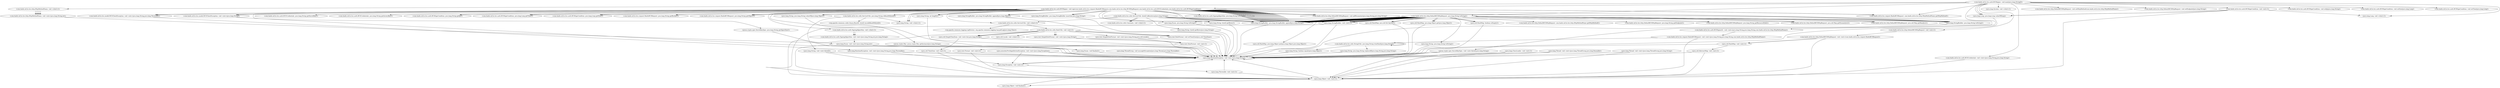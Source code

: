 digraph CallGraph {
"<com.baidu.inf.iis.bcs.auth.BCSSigner: void main(java.lang.String[])>" -> "<com.baidu.inf.iis.bcs.http.HttpMethodName: void <clinit>()>";
"<com.baidu.inf.iis.bcs.auth.BCSSigner: void main(java.lang.String[])>" -> "<com.baidu.inf.iis.bcs.auth.BCSSigner: void sign(com.baidu.inf.iis.bcs.request.BaiduBCSRequest,com.baidu.inf.iis.bcs.http.BCSHttpRequest,com.baidu.inf.iis.bcs.auth.BCSCredentials,com.baidu.inf.iis.bcs.auth.BCSSignCondition)>";
"<com.baidu.inf.iis.bcs.auth.BCSSigner: void main(java.lang.String[])>" -> "<com.baidu.inf.iis.bcs.http.DefaultBCSHttpRequest: void <init>()>";
"<com.baidu.inf.iis.bcs.auth.BCSSigner: void main(java.lang.String[])>" -> "<com.baidu.inf.iis.bcs.auth.BCSCredentials: void <init>(java.lang.String,java.lang.String)>";
"<com.baidu.inf.iis.bcs.auth.BCSSigner: void main(java.lang.String[])>" -> "<java.lang.Long: java.lang.Long valueOf(long)>";
"<com.baidu.inf.iis.bcs.auth.BCSSigner: void main(java.lang.String[])>" -> "<java.lang.Long: java.lang.Long valueOf(long)>";
"<com.baidu.inf.iis.bcs.auth.BCSSigner: void main(java.lang.String[])>" -> "<com.baidu.inf.iis.bcs.auth.BCSSignCondition: void <init>()>";
"<com.baidu.inf.iis.bcs.auth.BCSSigner: void main(java.lang.String[])>" -> "<com.baidu.inf.iis.bcs.auth.BCSSigner$1: void <init>(java.lang.String,java.lang.String,com.baidu.inf.iis.bcs.http.HttpMethodName)>";
"<com.baidu.inf.iis.bcs.auth.BCSSigner: void main(java.lang.String[])>" -> "<java.lang.System: void <clinit>()>";
"<com.baidu.inf.iis.bcs.auth.BCSSigner: void main(java.lang.String[])>" -> "<java.lang.Long: void <clinit>()>";
"<java.lang.ThreadGroup: void uncaughtException(java.lang.Thread,java.lang.Throwable)>" -> "<java.lang.RuntimeException: void <init>(java.lang.String)>";
"<java.lang.ClassLoader: void <init>()>" -> "<java.lang.Object: void <init>()>";
"<java.lang.ClassLoader: void <init>()>" -> "<java.lang.RuntimeException: void <init>(java.lang.String)>";
"<java.security.PrivilegedActionException: void <init>(java.lang.Exception)>" -> "<java.lang.Exception: void <init>()>";
"<java.security.PrivilegedActionException: void <init>(java.lang.Exception)>" -> "<java.lang.RuntimeException: void <init>(java.lang.String)>";
"<java.lang.Thread: void <init>(java.lang.ThreadGroup,java.lang.Runnable)>" -> "<java.lang.Object: void <init>()>";
"<java.lang.Thread: void <init>(java.lang.ThreadGroup,java.lang.Runnable)>" -> "<java.lang.RuntimeException: void <init>(java.lang.String)>";
"<java.lang.Thread: void <init>(java.lang.ThreadGroup,java.lang.String)>" -> "<java.lang.Object: void <init>()>";
"<java.lang.Thread: void <init>(java.lang.ThreadGroup,java.lang.String)>" -> "<java.lang.RuntimeException: void <init>(java.lang.String)>";
"<com.baidu.inf.iis.bcs.http.HttpMethodName: void <clinit>()>" -> "<com.baidu.inf.iis.bcs.http.HttpMethodName: void <init>(java.lang.String,int)>";
"<com.baidu.inf.iis.bcs.http.HttpMethodName: void <clinit>()>" -> "<com.baidu.inf.iis.bcs.http.HttpMethodName: void <init>(java.lang.String,int)>";
"<com.baidu.inf.iis.bcs.http.HttpMethodName: void <clinit>()>" -> "<com.baidu.inf.iis.bcs.http.HttpMethodName: void <init>(java.lang.String,int)>";
"<com.baidu.inf.iis.bcs.http.HttpMethodName: void <clinit>()>" -> "<com.baidu.inf.iis.bcs.http.HttpMethodName: void <init>(java.lang.String,int)>";
"<com.baidu.inf.iis.bcs.http.HttpMethodName: void <clinit>()>" -> "<com.baidu.inf.iis.bcs.http.HttpMethodName: void <init>(java.lang.String,int)>";
"<com.baidu.inf.iis.bcs.auth.BCSSigner: void sign(com.baidu.inf.iis.bcs.request.BaiduBCSRequest,com.baidu.inf.iis.bcs.http.BCSHttpRequest,com.baidu.inf.iis.bcs.auth.BCSCredentials,com.baidu.inf.iis.bcs.auth.BCSSignCondition)>" -> "<java.lang.String: void <clinit>()>";
"<com.baidu.inf.iis.bcs.auth.BCSSigner: void sign(com.baidu.inf.iis.bcs.request.BaiduBCSRequest,com.baidu.inf.iis.bcs.http.BCSHttpRequest,com.baidu.inf.iis.bcs.auth.BCSCredentials,com.baidu.inf.iis.bcs.auth.BCSSignCondition)>" -> "<com.baidu.inf.iis.bcs.model.BCSClientException: void <init>(java.lang.String,java.lang.Throwable)>";
"<com.baidu.inf.iis.bcs.auth.BCSSigner: void sign(com.baidu.inf.iis.bcs.request.BaiduBCSRequest,com.baidu.inf.iis.bcs.http.BCSHttpRequest,com.baidu.inf.iis.bcs.auth.BCSCredentials,com.baidu.inf.iis.bcs.auth.BCSSignCondition)>" -> "<com.baidu.inf.iis.bcs.model.BCSClientException: void <init>(java.lang.String,java.lang.Throwable)>";
"<com.baidu.inf.iis.bcs.auth.BCSSigner: void sign(com.baidu.inf.iis.bcs.request.BaiduBCSRequest,com.baidu.inf.iis.bcs.http.BCSHttpRequest,com.baidu.inf.iis.bcs.auth.BCSCredentials,com.baidu.inf.iis.bcs.auth.BCSSignCondition)>" -> "<com.baidu.inf.iis.bcs.model.BCSClientException: void <init>(java.lang.String,java.lang.Throwable)>";
"<com.baidu.inf.iis.bcs.auth.BCSSigner: void sign(com.baidu.inf.iis.bcs.request.BaiduBCSRequest,com.baidu.inf.iis.bcs.http.BCSHttpRequest,com.baidu.inf.iis.bcs.auth.BCSCredentials,com.baidu.inf.iis.bcs.auth.BCSSignCondition)>" -> "<com.baidu.inf.iis.bcs.utils.ServiceUtils: java.lang.String toBase64(byte[])>";
"<com.baidu.inf.iis.bcs.auth.BCSSigner: void sign(com.baidu.inf.iis.bcs.request.BaiduBCSRequest,com.baidu.inf.iis.bcs.http.BCSHttpRequest,com.baidu.inf.iis.bcs.auth.BCSCredentials,com.baidu.inf.iis.bcs.auth.BCSSignCondition)>" -> "<com.baidu.inf.iis.bcs.utils.ServiceUtils: byte[] toByteArray(java.lang.String)>";
"<com.baidu.inf.iis.bcs.auth.BCSSigner: void sign(com.baidu.inf.iis.bcs.request.BaiduBCSRequest,com.baidu.inf.iis.bcs.http.BCSHttpRequest,com.baidu.inf.iis.bcs.auth.BCSCredentials,com.baidu.inf.iis.bcs.auth.BCSSignCondition)>" -> "<javax.crypto.Mac: javax.crypto.Mac getInstance(java.lang.String)>";
"<com.baidu.inf.iis.bcs.auth.BCSSigner: void sign(com.baidu.inf.iis.bcs.request.BaiduBCSRequest,com.baidu.inf.iis.bcs.http.BCSHttpRequest,com.baidu.inf.iis.bcs.auth.BCSCredentials,com.baidu.inf.iis.bcs.auth.BCSSignCondition)>" -> "<javax.crypto.spec.SecretKeySpec: void <init>(byte[],java.lang.String)>";
"<com.baidu.inf.iis.bcs.auth.BCSSigner: void sign(com.baidu.inf.iis.bcs.request.BaiduBCSRequest,com.baidu.inf.iis.bcs.http.BCSHttpRequest,com.baidu.inf.iis.bcs.auth.BCSCredentials,com.baidu.inf.iis.bcs.auth.BCSSignCondition)>" -> "<java.lang.String: java.lang.String valueOf(java.lang.Object)>";
"<com.baidu.inf.iis.bcs.auth.BCSSigner: void sign(com.baidu.inf.iis.bcs.request.BaiduBCSRequest,com.baidu.inf.iis.bcs.http.BCSHttpRequest,com.baidu.inf.iis.bcs.auth.BCSCredentials,com.baidu.inf.iis.bcs.auth.BCSSignCondition)>" -> "<java.lang.String: java.lang.String valueOf(java.lang.Object)>";
"<com.baidu.inf.iis.bcs.auth.BCSSigner: void sign(com.baidu.inf.iis.bcs.request.BaiduBCSRequest,com.baidu.inf.iis.bcs.http.BCSHttpRequest,com.baidu.inf.iis.bcs.auth.BCSCredentials,com.baidu.inf.iis.bcs.auth.BCSSignCondition)>" -> "<com.baidu.inf.iis.bcs.model.BCSClientException: void <init>(java.lang.String)>";
"<com.baidu.inf.iis.bcs.auth.BCSSigner: void sign(com.baidu.inf.iis.bcs.request.BaiduBCSRequest,com.baidu.inf.iis.bcs.http.BCSHttpRequest,com.baidu.inf.iis.bcs.auth.BCSCredentials,com.baidu.inf.iis.bcs.auth.BCSSignCondition)>" -> "<com.baidu.inf.iis.bcs.model.BCSClientException: void <init>(java.lang.String)>";
"<com.baidu.inf.iis.bcs.auth.BCSSigner: void sign(com.baidu.inf.iis.bcs.request.BaiduBCSRequest,com.baidu.inf.iis.bcs.http.BCSHttpRequest,com.baidu.inf.iis.bcs.auth.BCSCredentials,com.baidu.inf.iis.bcs.auth.BCSSignCondition)>" -> "<com.baidu.inf.iis.bcs.model.BCSClientException: void <init>(java.lang.String)>";
"<com.baidu.inf.iis.bcs.auth.BCSSigner: void sign(com.baidu.inf.iis.bcs.request.BaiduBCSRequest,com.baidu.inf.iis.bcs.http.BCSHttpRequest,com.baidu.inf.iis.bcs.auth.BCSCredentials,com.baidu.inf.iis.bcs.auth.BCSSignCondition)>" -> "<java.lang.StringBuilder: void <init>()>";
"<com.baidu.inf.iis.bcs.auth.BCSSigner: void sign(com.baidu.inf.iis.bcs.request.BaiduBCSRequest,com.baidu.inf.iis.bcs.http.BCSHttpRequest,com.baidu.inf.iis.bcs.auth.BCSCredentials,com.baidu.inf.iis.bcs.auth.BCSSignCondition)>" -> "<java.lang.StringBuilder: void <init>()>";
"<com.baidu.inf.iis.bcs.auth.BCSSigner: void sign(com.baidu.inf.iis.bcs.request.BaiduBCSRequest,com.baidu.inf.iis.bcs.http.BCSHttpRequest,com.baidu.inf.iis.bcs.auth.BCSCredentials,com.baidu.inf.iis.bcs.auth.BCSSignCondition)>" -> "<com.baidu.inf.iis.bcs.utils.ServiceUtils: void <clinit>()>";
"<com.baidu.inf.iis.bcs.auth.BCSSigner: void sign(com.baidu.inf.iis.bcs.request.BaiduBCSRequest,com.baidu.inf.iis.bcs.http.BCSHttpRequest,com.baidu.inf.iis.bcs.auth.BCSCredentials,com.baidu.inf.iis.bcs.auth.BCSSignCondition)>" -> "<com.baidu.inf.iis.bcs.auth.SigningAlgorithm: void <clinit>()>";
"<com.baidu.inf.iis.bcs.auth.BCSSigner: void sign(com.baidu.inf.iis.bcs.request.BaiduBCSRequest,com.baidu.inf.iis.bcs.http.BCSHttpRequest,com.baidu.inf.iis.bcs.auth.BCSCredentials,com.baidu.inf.iis.bcs.auth.BCSSignCondition)>" -> "<java.lang.String: void <clinit>()>";
"<com.baidu.inf.iis.bcs.http.DefaultBCSHttpRequest: void <init>()>" -> "<com.baidu.inf.iis.bcs.http.DefaultBCSHttpRequest: void <init>(com.baidu.inf.iis.bcs.request.BaiduBCSRequest)>";
"<com.baidu.inf.iis.bcs.auth.BCSCredentials: void <init>(java.lang.String,java.lang.String)>" -> "<java.lang.Object: void <init>()>";
"<java.lang.Long: java.lang.Long valueOf(long)>" -> "<java.lang.RuntimeException: void <init>(java.lang.String)>";
"<com.baidu.inf.iis.bcs.auth.BCSSignCondition: void <init>()>" -> "<java.lang.Long: void <clinit>()>";
"<com.baidu.inf.iis.bcs.auth.BCSSignCondition: void <init>()>" -> "<java.lang.Long: java.lang.Long valueOf(long)>";
"<com.baidu.inf.iis.bcs.auth.BCSSignCondition: void <init>()>" -> "<java.lang.Long: java.lang.Long valueOf(long)>";
"<com.baidu.inf.iis.bcs.auth.BCSSignCondition: void <init>()>" -> "<java.lang.Object: void <init>()>";
"<com.baidu.inf.iis.bcs.auth.BCSSigner$1: void <init>(java.lang.String,java.lang.String,com.baidu.inf.iis.bcs.http.HttpMethodName)>" -> "<com.baidu.inf.iis.bcs.request.BaiduBCSRequest: void <init>(java.lang.String,java.lang.String,com.baidu.inf.iis.bcs.http.HttpMethodName)>";
"<java.lang.RuntimeException: void <init>(java.lang.String)>" -> "<java.lang.Exception: void <init>()>";
"<java.lang.RuntimeException: void <init>(java.lang.String)>" -> "<java.lang.RuntimeException: void <init>(java.lang.String)>";
"<java.lang.Object: void <init>()>" -> "<java.lang.Object: void finalize()>";
"<java.lang.Object: void <init>()>" -> "<java.lang.RuntimeException: void <init>(java.lang.String)>";
"<java.lang.Exception: void <init>()>" -> "<java.lang.Throwable: void <init>()>";
"<java.lang.Exception: void <init>()>" -> "<java.lang.RuntimeException: void <init>(java.lang.String)>";
"<com.baidu.inf.iis.bcs.http.HttpMethodName: void <init>(java.lang.String,int)>" -> "<java.lang.Enum: void <init>(java.lang.String,int)>";
"<com.baidu.inf.iis.bcs.model.BCSClientException: void <init>(java.lang.String,java.lang.Throwable)>" -> "<java.lang.RuntimeException: void <init>(java.lang.String,java.lang.Throwable)>";
"<com.baidu.inf.iis.bcs.utils.ServiceUtils: java.lang.String toBase64(byte[])>" -> "<java.lang.String: void <clinit>()>";
"<com.baidu.inf.iis.bcs.utils.ServiceUtils: java.lang.String toBase64(byte[])>" -> "<java.lang.String: void <init>(byte[])>";
"<com.baidu.inf.iis.bcs.utils.ServiceUtils: java.lang.String toBase64(byte[])>" -> "<org.apache.commons.codec.binary.Base64: byte[] encodeBase64(byte[])>";
"<com.baidu.inf.iis.bcs.utils.ServiceUtils: byte[] toByteArray(java.lang.String)>" -> "<com.baidu.inf.iis.bcs.utils.Constants: void <clinit>()>";
"<com.baidu.inf.iis.bcs.utils.ServiceUtils: byte[] toByteArray(java.lang.String)>" -> "<java.lang.StringBuilder: void <init>()>";
"<com.baidu.inf.iis.bcs.utils.ServiceUtils: byte[] toByteArray(java.lang.String)>" -> "<com.baidu.inf.iis.bcs.utils.Constants: void <clinit>()>";
"<com.baidu.inf.iis.bcs.utils.ServiceUtils: byte[] toByteArray(java.lang.String)>" -> "<com.baidu.inf.iis.bcs.utils.ServiceUtils: void <clinit>()>";
"<javax.crypto.Mac: javax.crypto.Mac getInstance(java.lang.String)>" -> "<java.lang.RuntimeException: void <init>(java.lang.String)>";
"<javax.crypto.spec.SecretKeySpec: void <init>(byte[],java.lang.String)>" -> "<java.lang.Object: void <init>()>";
"<javax.crypto.spec.SecretKeySpec: void <init>(byte[],java.lang.String)>" -> "<java.lang.RuntimeException: void <init>(java.lang.String)>";
"<java.lang.String: java.lang.String valueOf(java.lang.Object)>" -> "<java.lang.RuntimeException: void <init>(java.lang.String)>";
"<com.baidu.inf.iis.bcs.model.BCSClientException: void <init>(java.lang.String)>" -> "<java.lang.RuntimeException: void <init>(java.lang.String)>";
"<java.lang.StringBuilder: void <init>()>" -> "<java.lang.Object: void <init>()>";
"<java.lang.StringBuilder: void <init>()>" -> "<java.lang.RuntimeException: void <init>(java.lang.String)>";
"<com.baidu.inf.iis.bcs.utils.ServiceUtils: void <clinit>()>" -> "<org.apache.commons.logging.LogFactory: org.apache.commons.logging.Log getLog(java.lang.Class)>";
"<com.baidu.inf.iis.bcs.utils.ServiceUtils: void <clinit>()>" -> "<com.baidu.inf.iis.bcs.utils.DateUtils: void <init>()>";
"<com.baidu.inf.iis.bcs.auth.SigningAlgorithm: void <clinit>()>" -> "<com.baidu.inf.iis.bcs.auth.SigningAlgorithm: void <init>(java.lang.String,int,java.lang.String)>";
"<com.baidu.inf.iis.bcs.auth.SigningAlgorithm: void <clinit>()>" -> "<com.baidu.inf.iis.bcs.auth.SigningAlgorithm: void <init>(java.lang.String,int,java.lang.String)>";
"<com.baidu.inf.iis.bcs.http.DefaultBCSHttpRequest: void <init>(com.baidu.inf.iis.bcs.request.BaiduBCSRequest)>" -> "<java.lang.Object: void <init>()>";
"<com.baidu.inf.iis.bcs.http.DefaultBCSHttpRequest: void <init>(com.baidu.inf.iis.bcs.request.BaiduBCSRequest)>" -> "<java.util.HashMap: void <init>()>";
"<com.baidu.inf.iis.bcs.http.DefaultBCSHttpRequest: void <init>(com.baidu.inf.iis.bcs.request.BaiduBCSRequest)>" -> "<java.util.HashMap: void <init>()>";
"<com.baidu.inf.iis.bcs.request.BaiduBCSRequest: void <init>(java.lang.String,java.lang.String,com.baidu.inf.iis.bcs.http.HttpMethodName)>" -> "<java.lang.Object: void <init>()>";
"<com.baidu.inf.iis.bcs.request.BaiduBCSRequest: void <init>(java.lang.String,java.lang.String,com.baidu.inf.iis.bcs.http.HttpMethodName)>" -> "<com.baidu.inf.iis.bcs.utils.StringUtils: java.lang.String trimSlash(java.lang.String)>";
"<java.lang.Object: void finalize()>" -> "<java.lang.RuntimeException: void <init>(java.lang.String)>";
"<java.lang.Throwable: void <init>()>" -> "<java.lang.Object: void <init>()>";
"<java.lang.Throwable: void <init>()>" -> "<java.lang.RuntimeException: void <init>(java.lang.String)>";
"<java.lang.Enum: void <init>(java.lang.String,int)>" -> "<java.lang.Enum: void finalize()>";
"<java.lang.Enum: void <init>(java.lang.String,int)>" -> "<java.lang.RuntimeException: void <init>(java.lang.String)>";
"<java.lang.Enum: void <init>(java.lang.String,int)>" -> "<java.lang.Object: void <init>()>";
"<java.lang.RuntimeException: void <init>(java.lang.String,java.lang.Throwable)>" -> "<java.lang.Exception: void <init>()>";
"<java.lang.RuntimeException: void <init>(java.lang.String,java.lang.Throwable)>" -> "<java.lang.RuntimeException: void <init>(java.lang.String)>";
"<java.lang.String: void <init>(byte[])>" -> "<java.lang.Object: void <init>()>";
"<java.lang.String: void <init>(byte[])>" -> "<java.lang.RuntimeException: void <init>(java.lang.String)>";
"<com.baidu.inf.iis.bcs.utils.DateUtils: void <init>()>" -> "<java.util.Locale: void <clinit>()>";
"<com.baidu.inf.iis.bcs.utils.DateUtils: void <init>()>" -> "<java.util.SimpleTimeZone: void <init>(int,java.lang.String)>";
"<com.baidu.inf.iis.bcs.utils.DateUtils: void <init>()>" -> "<java.util.SimpleTimeZone: void <init>(int,java.lang.String)>";
"<com.baidu.inf.iis.bcs.utils.DateUtils: void <init>()>" -> "<java.util.SimpleTimeZone: void <init>(int,java.lang.String)>";
"<com.baidu.inf.iis.bcs.utils.DateUtils: void <init>()>" -> "<java.text.SimpleDateFormat: void <init>(java.lang.String,java.util.Locale)>";
"<com.baidu.inf.iis.bcs.utils.DateUtils: void <init>()>" -> "<java.text.SimpleDateFormat: void <init>(java.lang.String)>";
"<com.baidu.inf.iis.bcs.utils.DateUtils: void <init>()>" -> "<java.text.SimpleDateFormat: void <init>(java.lang.String)>";
"<com.baidu.inf.iis.bcs.utils.DateUtils: void <init>()>" -> "<java.lang.Object: void <init>()>";
"<com.baidu.inf.iis.bcs.auth.SigningAlgorithm: void <init>(java.lang.String,int,java.lang.String)>" -> "<java.lang.Enum: void <init>(java.lang.String,int)>";
"<java.util.HashMap: void <init>()>" -> "<java.util.AbstractMap: void <init>()>";
"<java.util.HashMap: void <init>()>" -> "<java.lang.RuntimeException: void <init>(java.lang.String)>";
"<com.baidu.inf.iis.bcs.utils.StringUtils: java.lang.String trimSlash(java.lang.String)>" -> "<com.baidu.inf.iis.bcs.utils.StringUtils: java.lang.String trimSlash(java.lang.String)>";
"<java.lang.Enum: void finalize()>" -> "<java.lang.RuntimeException: void <init>(java.lang.String)>";
"<java.util.SimpleTimeZone: void <init>(int,java.lang.String)>" -> "<java.util.TimeZone: void <init>()>";
"<java.util.SimpleTimeZone: void <init>(int,java.lang.String)>" -> "<java.lang.RuntimeException: void <init>(java.lang.String)>";
"<java.text.SimpleDateFormat: void <init>(java.lang.String,java.util.Locale)>" -> "<java.text.DateFormat: void <init>()>";
"<java.text.SimpleDateFormat: void <init>(java.lang.String,java.util.Locale)>" -> "<java.lang.RuntimeException: void <init>(java.lang.String)>";
"<java.text.SimpleDateFormat: void <init>(java.lang.String)>" -> "<java.text.DateFormat: void <init>()>";
"<java.text.SimpleDateFormat: void <init>(java.lang.String)>" -> "<java.lang.RuntimeException: void <init>(java.lang.String)>";
"<java.util.AbstractMap: void <init>()>" -> "<java.lang.Object: void <init>()>";
"<java.util.AbstractMap: void <init>()>" -> "<java.lang.RuntimeException: void <init>(java.lang.String)>";
"<java.util.TimeZone: void <init>()>" -> "<java.lang.Object: void <init>()>";
"<java.util.TimeZone: void <init>()>" -> "<java.lang.RuntimeException: void <init>(java.lang.String)>";
"<java.text.DateFormat: void <init>()>" -> "<java.text.Format: void <init>()>";
"<java.text.DateFormat: void <init>()>" -> "<java.lang.RuntimeException: void <init>(java.lang.String)>";
"<java.text.Format: void <init>()>" -> "<java.lang.Object: void <init>()>";
"<java.text.Format: void <init>()>" -> "<java.lang.RuntimeException: void <init>(java.lang.String)>";
"<com.baidu.inf.iis.bcs.utils.DateUtils: void <init>()>" -> "<java.text.DateFormat: void setTimeZone(java.util.TimeZone)>";
"<com.baidu.inf.iis.bcs.utils.DateUtils: void <init>()>" -> "<java.text.DateFormat: void setTimeZone(java.util.TimeZone)>";
"<com.baidu.inf.iis.bcs.utils.DateUtils: void <init>()>" -> "<java.text.DateFormat: void setTimeZone(java.util.TimeZone)>";
"<java.text.DateFormat: void setTimeZone(java.util.TimeZone)>" -> "<java.lang.RuntimeException: void <init>(java.lang.String)>";
"<com.baidu.inf.iis.bcs.utils.ServiceUtils: byte[] toByteArray(java.lang.String)>" -> "<java.lang.StringBuilder: java.lang.StringBuilder append(java.lang.String)>";
"<com.baidu.inf.iis.bcs.utils.ServiceUtils: byte[] toByteArray(java.lang.String)>" -> "<java.lang.StringBuilder: java.lang.StringBuilder append(java.lang.String)>";
"<com.baidu.inf.iis.bcs.utils.ServiceUtils: byte[] toByteArray(java.lang.String)>" -> "<java.lang.StringBuilder: java.lang.StringBuilder append(java.lang.String)>";
"<com.baidu.inf.iis.bcs.utils.ServiceUtils: byte[] toByteArray(java.lang.String)>" -> "<java.lang.StringBuilder: java.lang.String toString()>";
"<java.lang.StringBuilder: java.lang.StringBuilder append(java.lang.String)>" -> "<java.lang.RuntimeException: void <init>(java.lang.String)>";
"<java.lang.StringBuilder: java.lang.String toString()>" -> "<java.lang.RuntimeException: void <init>(java.lang.String)>";
"<com.baidu.inf.iis.bcs.auth.BCSSigner: void sign(com.baidu.inf.iis.bcs.request.BaiduBCSRequest,com.baidu.inf.iis.bcs.http.BCSHttpRequest,com.baidu.inf.iis.bcs.auth.BCSCredentials,com.baidu.inf.iis.bcs.auth.BCSSignCondition)>" -> "<java.lang.String: int length()>";
"<com.baidu.inf.iis.bcs.auth.BCSSigner: void sign(com.baidu.inf.iis.bcs.request.BaiduBCSRequest,com.baidu.inf.iis.bcs.http.BCSHttpRequest,com.baidu.inf.iis.bcs.auth.BCSCredentials,com.baidu.inf.iis.bcs.auth.BCSSignCondition)>" -> "<java.lang.String: int length()>";
"<com.baidu.inf.iis.bcs.auth.BCSSigner: void sign(com.baidu.inf.iis.bcs.request.BaiduBCSRequest,com.baidu.inf.iis.bcs.http.BCSHttpRequest,com.baidu.inf.iis.bcs.auth.BCSCredentials,com.baidu.inf.iis.bcs.auth.BCSSignCondition)>" -> "<java.lang.String: byte[] getBytes()>";
"<java.lang.String: int length()>" -> "<java.lang.RuntimeException: void <init>(java.lang.String)>";
"<java.lang.String: byte[] getBytes()>" -> "<java.lang.RuntimeException: void <init>(java.lang.String)>";
"<com.baidu.inf.iis.bcs.utils.ServiceUtils: byte[] toByteArray(java.lang.String)>" -> "<java.lang.String: byte[] getBytes(java.lang.String)>";
"<com.baidu.inf.iis.bcs.utils.ServiceUtils: byte[] toByteArray(java.lang.String)>" -> "<java.lang.String: byte[] getBytes()>";
"<java.lang.String: byte[] getBytes(java.lang.String)>" -> "<java.lang.RuntimeException: void <init>(java.lang.String)>";
"<com.baidu.inf.iis.bcs.utils.StringUtils: java.lang.String trimSlash(java.lang.String)>" -> "<java.lang.String: java.lang.String replaceAll(java.lang.String,java.lang.String)>";
"<com.baidu.inf.iis.bcs.utils.StringUtils: java.lang.String trimSlash(java.lang.String)>" -> "<java.lang.String: boolean equals(java.lang.Object)>";
"<java.lang.String: java.lang.String replaceAll(java.lang.String,java.lang.String)>" -> "<java.lang.RuntimeException: void <init>(java.lang.String)>";
"<java.lang.String: boolean equals(java.lang.Object)>" -> "<java.lang.RuntimeException: void <init>(java.lang.String)>";
"<com.baidu.inf.iis.bcs.auth.BCSSigner: void sign(com.baidu.inf.iis.bcs.request.BaiduBCSRequest,com.baidu.inf.iis.bcs.http.BCSHttpRequest,com.baidu.inf.iis.bcs.auth.BCSCredentials,com.baidu.inf.iis.bcs.auth.BCSSignCondition)>" -> "<com.baidu.inf.iis.bcs.auth.SigningAlgorithm: java.lang.String toString()>";
"<com.baidu.inf.iis.bcs.auth.BCSSigner: void sign(com.baidu.inf.iis.bcs.request.BaiduBCSRequest,com.baidu.inf.iis.bcs.http.BCSHttpRequest,com.baidu.inf.iis.bcs.auth.BCSCredentials,com.baidu.inf.iis.bcs.auth.BCSSignCondition)>" -> "<javax.crypto.spec.SecretKeySpec: java.lang.String getAlgorithm()>";
"<javax.crypto.spec.SecretKeySpec: java.lang.String getAlgorithm()>" -> "<java.lang.RuntimeException: void <init>(java.lang.String)>";
"<com.baidu.inf.iis.bcs.auth.BCSSigner: void sign(com.baidu.inf.iis.bcs.request.BaiduBCSRequest,com.baidu.inf.iis.bcs.http.BCSHttpRequest,com.baidu.inf.iis.bcs.auth.BCSCredentials,com.baidu.inf.iis.bcs.auth.BCSSignCondition)>" -> "<java.lang.StringBuilder: java.lang.StringBuilder append(java.lang.String)>";
"<com.baidu.inf.iis.bcs.auth.BCSSigner: void sign(com.baidu.inf.iis.bcs.request.BaiduBCSRequest,com.baidu.inf.iis.bcs.http.BCSHttpRequest,com.baidu.inf.iis.bcs.auth.BCSCredentials,com.baidu.inf.iis.bcs.auth.BCSSignCondition)>" -> "<java.lang.StringBuilder: java.lang.StringBuilder append(java.lang.String)>";
"<com.baidu.inf.iis.bcs.auth.BCSSigner: void sign(com.baidu.inf.iis.bcs.request.BaiduBCSRequest,com.baidu.inf.iis.bcs.http.BCSHttpRequest,com.baidu.inf.iis.bcs.auth.BCSCredentials,com.baidu.inf.iis.bcs.auth.BCSSignCondition)>" -> "<java.lang.StringBuilder: java.lang.StringBuilder append(java.lang.String)>";
"<com.baidu.inf.iis.bcs.auth.BCSSigner: void sign(com.baidu.inf.iis.bcs.request.BaiduBCSRequest,com.baidu.inf.iis.bcs.http.BCSHttpRequest,com.baidu.inf.iis.bcs.auth.BCSCredentials,com.baidu.inf.iis.bcs.auth.BCSSignCondition)>" -> "<java.lang.StringBuilder: java.lang.StringBuilder append(java.lang.String)>";
"<com.baidu.inf.iis.bcs.auth.BCSSigner: void sign(com.baidu.inf.iis.bcs.request.BaiduBCSRequest,com.baidu.inf.iis.bcs.http.BCSHttpRequest,com.baidu.inf.iis.bcs.auth.BCSCredentials,com.baidu.inf.iis.bcs.auth.BCSSignCondition)>" -> "<java.lang.StringBuilder: java.lang.StringBuilder append(java.lang.String)>";
"<com.baidu.inf.iis.bcs.auth.BCSSigner: void sign(com.baidu.inf.iis.bcs.request.BaiduBCSRequest,com.baidu.inf.iis.bcs.http.BCSHttpRequest,com.baidu.inf.iis.bcs.auth.BCSCredentials,com.baidu.inf.iis.bcs.auth.BCSSignCondition)>" -> "<java.lang.StringBuilder: java.lang.StringBuilder append(java.lang.String)>";
"<com.baidu.inf.iis.bcs.auth.BCSSigner: void sign(com.baidu.inf.iis.bcs.request.BaiduBCSRequest,com.baidu.inf.iis.bcs.http.BCSHttpRequest,com.baidu.inf.iis.bcs.auth.BCSCredentials,com.baidu.inf.iis.bcs.auth.BCSSignCondition)>" -> "<java.lang.StringBuilder: java.lang.StringBuilder append(java.lang.String)>";
"<com.baidu.inf.iis.bcs.auth.BCSSigner: void sign(com.baidu.inf.iis.bcs.request.BaiduBCSRequest,com.baidu.inf.iis.bcs.http.BCSHttpRequest,com.baidu.inf.iis.bcs.auth.BCSCredentials,com.baidu.inf.iis.bcs.auth.BCSSignCondition)>" -> "<java.lang.StringBuilder: java.lang.StringBuilder append(java.lang.String)>";
"<com.baidu.inf.iis.bcs.auth.BCSSigner: void sign(com.baidu.inf.iis.bcs.request.BaiduBCSRequest,com.baidu.inf.iis.bcs.http.BCSHttpRequest,com.baidu.inf.iis.bcs.auth.BCSCredentials,com.baidu.inf.iis.bcs.auth.BCSSignCondition)>" -> "<java.lang.StringBuilder: java.lang.StringBuilder append(java.lang.String)>";
"<com.baidu.inf.iis.bcs.auth.BCSSigner: void sign(com.baidu.inf.iis.bcs.request.BaiduBCSRequest,com.baidu.inf.iis.bcs.http.BCSHttpRequest,com.baidu.inf.iis.bcs.auth.BCSCredentials,com.baidu.inf.iis.bcs.auth.BCSSignCondition)>" -> "<java.lang.StringBuilder: java.lang.StringBuilder append(java.lang.Object)>";
"<com.baidu.inf.iis.bcs.auth.BCSSigner: void sign(com.baidu.inf.iis.bcs.request.BaiduBCSRequest,com.baidu.inf.iis.bcs.http.BCSHttpRequest,com.baidu.inf.iis.bcs.auth.BCSCredentials,com.baidu.inf.iis.bcs.auth.BCSSignCondition)>" -> "<java.lang.StringBuilder: java.lang.StringBuilder append(java.lang.String)>";
"<com.baidu.inf.iis.bcs.auth.BCSSigner: void sign(com.baidu.inf.iis.bcs.request.BaiduBCSRequest,com.baidu.inf.iis.bcs.http.BCSHttpRequest,com.baidu.inf.iis.bcs.auth.BCSCredentials,com.baidu.inf.iis.bcs.auth.BCSSignCondition)>" -> "<java.lang.StringBuilder: java.lang.StringBuilder append(java.lang.Object)>";
"<com.baidu.inf.iis.bcs.auth.BCSSigner: void sign(com.baidu.inf.iis.bcs.request.BaiduBCSRequest,com.baidu.inf.iis.bcs.http.BCSHttpRequest,com.baidu.inf.iis.bcs.auth.BCSCredentials,com.baidu.inf.iis.bcs.auth.BCSSignCondition)>" -> "<java.lang.StringBuilder: java.lang.StringBuilder append(java.lang.String)>";
"<java.lang.StringBuilder: java.lang.StringBuilder append(java.lang.Object)>" -> "<java.lang.RuntimeException: void <init>(java.lang.String)>";
"<com.baidu.inf.iis.bcs.auth.BCSSigner: void sign(com.baidu.inf.iis.bcs.request.BaiduBCSRequest,com.baidu.inf.iis.bcs.http.BCSHttpRequest,com.baidu.inf.iis.bcs.auth.BCSCredentials,com.baidu.inf.iis.bcs.auth.BCSSignCondition)>" -> "<java.lang.StringBuilder: java.lang.StringBuilder append(java.lang.String)>";
"<com.baidu.inf.iis.bcs.auth.BCSSigner: void sign(com.baidu.inf.iis.bcs.request.BaiduBCSRequest,com.baidu.inf.iis.bcs.http.BCSHttpRequest,com.baidu.inf.iis.bcs.auth.BCSCredentials,com.baidu.inf.iis.bcs.auth.BCSSignCondition)>" -> "<java.lang.StringBuilder: java.lang.StringBuilder append(java.lang.String)>";
"<com.baidu.inf.iis.bcs.auth.BCSSigner: void sign(com.baidu.inf.iis.bcs.request.BaiduBCSRequest,com.baidu.inf.iis.bcs.http.BCSHttpRequest,com.baidu.inf.iis.bcs.auth.BCSCredentials,com.baidu.inf.iis.bcs.auth.BCSSignCondition)>" -> "<java.lang.StringBuilder: java.lang.StringBuilder append(java.lang.String)>";
"<com.baidu.inf.iis.bcs.auth.BCSSigner: void sign(com.baidu.inf.iis.bcs.request.BaiduBCSRequest,com.baidu.inf.iis.bcs.http.BCSHttpRequest,com.baidu.inf.iis.bcs.auth.BCSCredentials,com.baidu.inf.iis.bcs.auth.BCSSignCondition)>" -> "<java.lang.StringBuilder: java.lang.StringBuilder append(java.lang.String)>";
"<com.baidu.inf.iis.bcs.auth.BCSSigner: void sign(com.baidu.inf.iis.bcs.request.BaiduBCSRequest,com.baidu.inf.iis.bcs.http.BCSHttpRequest,com.baidu.inf.iis.bcs.auth.BCSCredentials,com.baidu.inf.iis.bcs.auth.BCSSignCondition)>" -> "<java.lang.StringBuilder: java.lang.StringBuilder append(java.lang.String)>";
"<com.baidu.inf.iis.bcs.auth.BCSSigner: void sign(com.baidu.inf.iis.bcs.request.BaiduBCSRequest,com.baidu.inf.iis.bcs.http.BCSHttpRequest,com.baidu.inf.iis.bcs.auth.BCSCredentials,com.baidu.inf.iis.bcs.auth.BCSSignCondition)>" -> "<java.lang.StringBuilder: java.lang.StringBuilder insert(int,java.lang.String)>";
"<com.baidu.inf.iis.bcs.auth.BCSSigner: void sign(com.baidu.inf.iis.bcs.request.BaiduBCSRequest,com.baidu.inf.iis.bcs.http.BCSHttpRequest,com.baidu.inf.iis.bcs.auth.BCSCredentials,com.baidu.inf.iis.bcs.auth.BCSSignCondition)>" -> "<java.lang.StringBuilder: java.lang.StringBuilder insert(int,java.lang.String)>";
"<com.baidu.inf.iis.bcs.auth.BCSSigner: void sign(com.baidu.inf.iis.bcs.request.BaiduBCSRequest,com.baidu.inf.iis.bcs.http.BCSHttpRequest,com.baidu.inf.iis.bcs.auth.BCSCredentials,com.baidu.inf.iis.bcs.auth.BCSSignCondition)>" -> "<java.lang.StringBuilder: java.lang.String toString()>";
"<java.lang.StringBuilder: java.lang.StringBuilder insert(int,java.lang.String)>" -> "<java.lang.RuntimeException: void <init>(java.lang.String)>";
"<com.baidu.inf.iis.bcs.auth.BCSSigner: void sign(com.baidu.inf.iis.bcs.request.BaiduBCSRequest,com.baidu.inf.iis.bcs.http.BCSHttpRequest,com.baidu.inf.iis.bcs.auth.BCSCredentials,com.baidu.inf.iis.bcs.auth.BCSSignCondition)>" -> "<java.lang.StringBuilder: java.lang.StringBuilder append(java.lang.String)>";
"<com.baidu.inf.iis.bcs.auth.BCSSigner: void sign(com.baidu.inf.iis.bcs.request.BaiduBCSRequest,com.baidu.inf.iis.bcs.http.BCSHttpRequest,com.baidu.inf.iis.bcs.auth.BCSCredentials,com.baidu.inf.iis.bcs.auth.BCSSignCondition)>" -> "<java.lang.StringBuilder: java.lang.StringBuilder append(java.lang.String)>";
"<com.baidu.inf.iis.bcs.auth.BCSSigner: void sign(com.baidu.inf.iis.bcs.request.BaiduBCSRequest,com.baidu.inf.iis.bcs.http.BCSHttpRequest,com.baidu.inf.iis.bcs.auth.BCSCredentials,com.baidu.inf.iis.bcs.auth.BCSSignCondition)>" -> "<java.lang.StringBuilder: java.lang.StringBuilder append(java.lang.String)>";
"<com.baidu.inf.iis.bcs.auth.BCSSigner: void sign(com.baidu.inf.iis.bcs.request.BaiduBCSRequest,com.baidu.inf.iis.bcs.http.BCSHttpRequest,com.baidu.inf.iis.bcs.auth.BCSCredentials,com.baidu.inf.iis.bcs.auth.BCSSignCondition)>" -> "<java.lang.StringBuilder: java.lang.StringBuilder append(java.lang.String)>";
"<com.baidu.inf.iis.bcs.auth.BCSSigner: void sign(com.baidu.inf.iis.bcs.request.BaiduBCSRequest,com.baidu.inf.iis.bcs.http.BCSHttpRequest,com.baidu.inf.iis.bcs.auth.BCSCredentials,com.baidu.inf.iis.bcs.auth.BCSSignCondition)>" -> "<java.lang.StringBuilder: java.lang.String toString()>";
"<com.baidu.inf.iis.bcs.auth.BCSSigner: void sign(com.baidu.inf.iis.bcs.request.BaiduBCSRequest,com.baidu.inf.iis.bcs.http.BCSHttpRequest,com.baidu.inf.iis.bcs.auth.BCSCredentials,com.baidu.inf.iis.bcs.auth.BCSSignCondition)>" -> "<java.lang.StringBuilder: java.lang.StringBuilder append(java.lang.String)>";
"<com.baidu.inf.iis.bcs.auth.BCSSigner: void sign(com.baidu.inf.iis.bcs.request.BaiduBCSRequest,com.baidu.inf.iis.bcs.http.BCSHttpRequest,com.baidu.inf.iis.bcs.auth.BCSCredentials,com.baidu.inf.iis.bcs.auth.BCSSignCondition)>" -> "<java.lang.StringBuilder: java.lang.StringBuilder append(java.lang.String)>";
"<com.baidu.inf.iis.bcs.auth.BCSSigner: void sign(com.baidu.inf.iis.bcs.request.BaiduBCSRequest,com.baidu.inf.iis.bcs.http.BCSHttpRequest,com.baidu.inf.iis.bcs.auth.BCSCredentials,com.baidu.inf.iis.bcs.auth.BCSSignCondition)>" -> "<java.lang.StringBuilder: java.lang.StringBuilder append(java.lang.String)>";
"<com.baidu.inf.iis.bcs.auth.BCSSigner: void sign(com.baidu.inf.iis.bcs.request.BaiduBCSRequest,com.baidu.inf.iis.bcs.http.BCSHttpRequest,com.baidu.inf.iis.bcs.auth.BCSCredentials,com.baidu.inf.iis.bcs.auth.BCSSignCondition)>" -> "<java.lang.StringBuilder: java.lang.StringBuilder append(java.lang.String)>";
"<com.baidu.inf.iis.bcs.auth.BCSSigner: void sign(com.baidu.inf.iis.bcs.request.BaiduBCSRequest,com.baidu.inf.iis.bcs.http.BCSHttpRequest,com.baidu.inf.iis.bcs.auth.BCSCredentials,com.baidu.inf.iis.bcs.auth.BCSSignCondition)>" -> "<java.lang.StringBuilder: java.lang.String toString()>";
"<com.baidu.inf.iis.bcs.auth.BCSSigner: void main(java.lang.String[])>" -> "<com.baidu.inf.iis.bcs.http.DefaultBCSHttpRequest: void setHttpMethod(com.baidu.inf.iis.bcs.http.HttpMethodName)>";
"<com.baidu.inf.iis.bcs.auth.BCSSigner: void main(java.lang.String[])>" -> "<com.baidu.inf.iis.bcs.http.DefaultBCSHttpRequest: void setEndpoint(java.lang.String)>";
"<com.baidu.inf.iis.bcs.auth.BCSSigner: void main(java.lang.String[])>" -> "<com.baidu.inf.iis.bcs.http.DefaultBCSHttpRequest: java.lang.String toString()>";
"<com.baidu.inf.iis.bcs.http.DefaultBCSHttpRequest: java.lang.String toString()>" -> "<java.lang.StringBuilder: void <init>()>";
"<com.baidu.inf.iis.bcs.http.DefaultBCSHttpRequest: java.lang.String toString()>" -> "<java.lang.StringBuilder: void <init>()>";
"<com.baidu.inf.iis.bcs.http.DefaultBCSHttpRequest: java.lang.String toString()>" -> "<java.lang.StringBuilder: void <init>()>";
"<com.baidu.inf.iis.bcs.http.DefaultBCSHttpRequest: java.lang.String toString()>" -> "<java.lang.StringBuilder: void <init>()>";
"<com.baidu.inf.iis.bcs.http.DefaultBCSHttpRequest: java.lang.String toString()>" -> "<java.lang.StringBuilder: void <init>()>";
"<com.baidu.inf.iis.bcs.http.DefaultBCSHttpRequest: java.lang.String toString()>" -> "<java.lang.StringBuilder: void <init>()>";
"<com.baidu.inf.iis.bcs.http.DefaultBCSHttpRequest: java.lang.String toString()>" -> "<java.lang.String: java.lang.String toString()>";
"<java.lang.String: java.lang.String toString()>" -> "<java.lang.RuntimeException: void <init>(java.lang.String)>";
"<com.baidu.inf.iis.bcs.http.DefaultBCSHttpRequest: java.lang.String toString()>" -> "<java.lang.StringBuilder: java.lang.StringBuilder append(java.lang.String)>";
"<com.baidu.inf.iis.bcs.http.DefaultBCSHttpRequest: java.lang.String toString()>" -> "<java.lang.StringBuilder: java.lang.StringBuilder append(java.lang.String)>";
"<com.baidu.inf.iis.bcs.http.DefaultBCSHttpRequest: java.lang.String toString()>" -> "<java.lang.StringBuilder: java.lang.String toString()>";
"<com.baidu.inf.iis.bcs.http.DefaultBCSHttpRequest: java.lang.String toString()>" -> "<java.lang.StringBuilder: java.lang.StringBuilder append(java.lang.String)>";
"<com.baidu.inf.iis.bcs.http.DefaultBCSHttpRequest: java.lang.String toString()>" -> "<java.lang.StringBuilder: java.lang.StringBuilder append(java.lang.String)>";
"<com.baidu.inf.iis.bcs.http.DefaultBCSHttpRequest: java.lang.String toString()>" -> "<java.lang.StringBuilder: java.lang.String toString()>";
"<com.baidu.inf.iis.bcs.http.DefaultBCSHttpRequest: java.lang.String toString()>" -> "<java.lang.StringBuilder: java.lang.StringBuilder append(java.lang.String)>";
"<com.baidu.inf.iis.bcs.http.DefaultBCSHttpRequest: java.lang.String toString()>" -> "<java.lang.StringBuilder: java.lang.StringBuilder append(java.lang.String)>";
"<com.baidu.inf.iis.bcs.http.DefaultBCSHttpRequest: java.lang.String toString()>" -> "<java.lang.StringBuilder: java.lang.StringBuilder append(java.lang.String)>";
"<com.baidu.inf.iis.bcs.http.DefaultBCSHttpRequest: java.lang.String toString()>" -> "<java.lang.StringBuilder: java.lang.String toString()>";
"<com.baidu.inf.iis.bcs.http.DefaultBCSHttpRequest: java.lang.String toString()>" -> "<java.lang.StringBuilder: java.lang.StringBuilder append(java.lang.String)>";
"<com.baidu.inf.iis.bcs.http.DefaultBCSHttpRequest: java.lang.String toString()>" -> "<java.lang.StringBuilder: java.lang.StringBuilder append(java.lang.String)>";
"<com.baidu.inf.iis.bcs.http.DefaultBCSHttpRequest: java.lang.String toString()>" -> "<java.lang.StringBuilder: java.lang.StringBuilder append(java.lang.String)>";
"<com.baidu.inf.iis.bcs.http.DefaultBCSHttpRequest: java.lang.String toString()>" -> "<java.lang.StringBuilder: java.lang.StringBuilder append(java.lang.String)>";
"<com.baidu.inf.iis.bcs.http.DefaultBCSHttpRequest: java.lang.String toString()>" -> "<java.lang.StringBuilder: java.lang.String toString()>";
"<com.baidu.inf.iis.bcs.http.DefaultBCSHttpRequest: java.lang.String toString()>" -> "<java.lang.StringBuilder: java.lang.StringBuilder append(java.lang.String)>";
"<com.baidu.inf.iis.bcs.http.DefaultBCSHttpRequest: java.lang.String toString()>" -> "<java.lang.StringBuilder: java.lang.StringBuilder append(java.lang.String)>";
"<com.baidu.inf.iis.bcs.http.DefaultBCSHttpRequest: java.lang.String toString()>" -> "<java.lang.StringBuilder: java.lang.StringBuilder append(java.lang.String)>";
"<com.baidu.inf.iis.bcs.http.DefaultBCSHttpRequest: java.lang.String toString()>" -> "<java.lang.StringBuilder: java.lang.StringBuilder append(java.lang.String)>";
"<com.baidu.inf.iis.bcs.http.DefaultBCSHttpRequest: java.lang.String toString()>" -> "<java.lang.StringBuilder: java.lang.String toString()>";
"<com.baidu.inf.iis.bcs.http.DefaultBCSHttpRequest: java.lang.String toString()>" -> "<java.lang.StringBuilder: java.lang.StringBuilder append(java.lang.String)>";
"<com.baidu.inf.iis.bcs.http.DefaultBCSHttpRequest: java.lang.String toString()>" -> "<java.lang.StringBuilder: java.lang.StringBuilder append(java.lang.String)>";
"<com.baidu.inf.iis.bcs.http.DefaultBCSHttpRequest: java.lang.String toString()>" -> "<java.lang.StringBuilder: java.lang.StringBuilder append(java.lang.String)>";
"<com.baidu.inf.iis.bcs.http.DefaultBCSHttpRequest: java.lang.String toString()>" -> "<java.lang.StringBuilder: java.lang.StringBuilder append(java.lang.String)>";
"<com.baidu.inf.iis.bcs.http.DefaultBCSHttpRequest: java.lang.String toString()>" -> "<java.lang.StringBuilder: java.lang.StringBuilder append(java.lang.String)>";
"<com.baidu.inf.iis.bcs.http.DefaultBCSHttpRequest: java.lang.String toString()>" -> "<java.lang.StringBuilder: java.lang.StringBuilder append(java.lang.String)>";
"<com.baidu.inf.iis.bcs.http.DefaultBCSHttpRequest: java.lang.String toString()>" -> "<java.lang.StringBuilder: java.lang.StringBuilder append(java.lang.String)>";
"<com.baidu.inf.iis.bcs.http.DefaultBCSHttpRequest: java.lang.String toString()>" -> "<java.lang.StringBuilder: java.lang.StringBuilder append(java.lang.String)>";
"<com.baidu.inf.iis.bcs.http.DefaultBCSHttpRequest: java.lang.String toString()>" -> "<java.lang.StringBuilder: java.lang.StringBuilder append(java.lang.String)>";
"<com.baidu.inf.iis.bcs.http.DefaultBCSHttpRequest: java.lang.String toString()>" -> "<java.lang.StringBuilder: java.lang.String toString()>";
"<com.baidu.inf.iis.bcs.http.DefaultBCSHttpRequest: java.lang.String toString()>" -> "<com.baidu.inf.iis.bcs.http.DefaultBCSHttpRequest: com.baidu.inf.iis.bcs.http.HttpMethodName getHttpMethod()>";
"<com.baidu.inf.iis.bcs.http.DefaultBCSHttpRequest: java.lang.String toString()>" -> "<com.baidu.inf.iis.bcs.http.DefaultBCSHttpRequest: java.lang.String getEndpoint()>";
"<com.baidu.inf.iis.bcs.http.DefaultBCSHttpRequest: java.lang.String toString()>" -> "<com.baidu.inf.iis.bcs.http.DefaultBCSHttpRequest: java.lang.String getResourcePath()>";
"<com.baidu.inf.iis.bcs.http.DefaultBCSHttpRequest: java.lang.String toString()>" -> "<com.baidu.inf.iis.bcs.http.DefaultBCSHttpRequest: java.lang.String getResourcePath()>";
"<com.baidu.inf.iis.bcs.http.DefaultBCSHttpRequest: java.lang.String toString()>" -> "<com.baidu.inf.iis.bcs.http.DefaultBCSHttpRequest: java.util.Map getParameters()>";
"<com.baidu.inf.iis.bcs.http.DefaultBCSHttpRequest: java.lang.String toString()>" -> "<com.baidu.inf.iis.bcs.http.DefaultBCSHttpRequest: java.util.Map getParameters()>";
"<com.baidu.inf.iis.bcs.http.DefaultBCSHttpRequest: java.lang.String toString()>" -> "<com.baidu.inf.iis.bcs.http.DefaultBCSHttpRequest: java.util.Map getParameters()>";
"<com.baidu.inf.iis.bcs.http.DefaultBCSHttpRequest: java.lang.String toString()>" -> "<com.baidu.inf.iis.bcs.http.DefaultBCSHttpRequest: java.util.Map getHeaders()>";
"<com.baidu.inf.iis.bcs.http.DefaultBCSHttpRequest: java.lang.String toString()>" -> "<com.baidu.inf.iis.bcs.http.DefaultBCSHttpRequest: java.util.Map getHeaders()>";
"<com.baidu.inf.iis.bcs.http.DefaultBCSHttpRequest: java.lang.String toString()>" -> "<com.baidu.inf.iis.bcs.http.DefaultBCSHttpRequest: java.util.Map getHeaders()>";
"<com.baidu.inf.iis.bcs.auth.BCSSigner: void sign(com.baidu.inf.iis.bcs.request.BaiduBCSRequest,com.baidu.inf.iis.bcs.http.BCSHttpRequest,com.baidu.inf.iis.bcs.auth.BCSCredentials,com.baidu.inf.iis.bcs.auth.BCSSignCondition)>" -> "<com.baidu.inf.iis.bcs.http.DefaultBCSHttpRequest: void addParameter(java.lang.String,java.lang.String)>";
"<com.baidu.inf.iis.bcs.auth.BCSSigner: void sign(com.baidu.inf.iis.bcs.request.BaiduBCSRequest,com.baidu.inf.iis.bcs.http.BCSHttpRequest,com.baidu.inf.iis.bcs.auth.BCSCredentials,com.baidu.inf.iis.bcs.auth.BCSSignCondition)>" -> "<com.baidu.inf.iis.bcs.http.DefaultBCSHttpRequest: void addParameter(java.lang.String,java.lang.String)>";
"<com.baidu.inf.iis.bcs.auth.BCSSigner: void sign(com.baidu.inf.iis.bcs.request.BaiduBCSRequest,com.baidu.inf.iis.bcs.http.BCSHttpRequest,com.baidu.inf.iis.bcs.auth.BCSCredentials,com.baidu.inf.iis.bcs.auth.BCSSignCondition)>" -> "<com.baidu.inf.iis.bcs.http.DefaultBCSHttpRequest: void addParameter(java.lang.String,java.lang.String)>";
"<com.baidu.inf.iis.bcs.http.DefaultBCSHttpRequest: void addParameter(java.lang.String,java.lang.String)>" -> "<java.util.HashMap: java.lang.Object put(java.lang.Object,java.lang.Object)>";
"<java.util.HashMap: java.lang.Object put(java.lang.Object,java.lang.Object)>" -> "<java.lang.RuntimeException: void <init>(java.lang.String)>";
"<com.baidu.inf.iis.bcs.auth.BCSSigner: void sign(com.baidu.inf.iis.bcs.request.BaiduBCSRequest,com.baidu.inf.iis.bcs.http.BCSHttpRequest,com.baidu.inf.iis.bcs.auth.BCSCredentials,com.baidu.inf.iis.bcs.auth.BCSSignCondition)>" -> "<com.baidu.inf.iis.bcs.auth.BCSCredentials: java.lang.String getSecretKey()>";
"<com.baidu.inf.iis.bcs.auth.BCSSigner: void sign(com.baidu.inf.iis.bcs.request.BaiduBCSRequest,com.baidu.inf.iis.bcs.http.BCSHttpRequest,com.baidu.inf.iis.bcs.auth.BCSCredentials,com.baidu.inf.iis.bcs.auth.BCSSignCondition)>" -> "<com.baidu.inf.iis.bcs.auth.BCSCredentials: java.lang.String getAccessKey()>";
"<com.baidu.inf.iis.bcs.auth.BCSSigner: void main(java.lang.String[])>" -> "<com.baidu.inf.iis.bcs.auth.BCSSignCondition: void setIp(java.lang.String)>";
"<com.baidu.inf.iis.bcs.auth.BCSSigner: void main(java.lang.String[])>" -> "<com.baidu.inf.iis.bcs.auth.BCSSignCondition: void setSize(java.lang.Long)>";
"<com.baidu.inf.iis.bcs.auth.BCSSigner: void main(java.lang.String[])>" -> "<com.baidu.inf.iis.bcs.auth.BCSSignCondition: void setTime(java.lang.Long)>";
"<com.baidu.inf.iis.bcs.auth.BCSSigner: void sign(com.baidu.inf.iis.bcs.request.BaiduBCSRequest,com.baidu.inf.iis.bcs.http.BCSHttpRequest,com.baidu.inf.iis.bcs.auth.BCSCredentials,com.baidu.inf.iis.bcs.auth.BCSSignCondition)>" -> "<com.baidu.inf.iis.bcs.auth.BCSSignCondition: java.lang.String getIp()>";
"<com.baidu.inf.iis.bcs.auth.BCSSigner: void sign(com.baidu.inf.iis.bcs.request.BaiduBCSRequest,com.baidu.inf.iis.bcs.http.BCSHttpRequest,com.baidu.inf.iis.bcs.auth.BCSCredentials,com.baidu.inf.iis.bcs.auth.BCSSignCondition)>" -> "<com.baidu.inf.iis.bcs.auth.BCSSignCondition: java.lang.String getIp()>";
"<com.baidu.inf.iis.bcs.auth.BCSSigner: void sign(com.baidu.inf.iis.bcs.request.BaiduBCSRequest,com.baidu.inf.iis.bcs.http.BCSHttpRequest,com.baidu.inf.iis.bcs.auth.BCSCredentials,com.baidu.inf.iis.bcs.auth.BCSSignCondition)>" -> "<com.baidu.inf.iis.bcs.auth.BCSSignCondition: java.lang.Long getTime()>";
"<com.baidu.inf.iis.bcs.auth.BCSSigner: void sign(com.baidu.inf.iis.bcs.request.BaiduBCSRequest,com.baidu.inf.iis.bcs.http.BCSHttpRequest,com.baidu.inf.iis.bcs.auth.BCSCredentials,com.baidu.inf.iis.bcs.auth.BCSSignCondition)>" -> "<com.baidu.inf.iis.bcs.auth.BCSSignCondition: java.lang.Long getTime()>";
"<com.baidu.inf.iis.bcs.auth.BCSSigner: void sign(com.baidu.inf.iis.bcs.request.BaiduBCSRequest,com.baidu.inf.iis.bcs.http.BCSHttpRequest,com.baidu.inf.iis.bcs.auth.BCSCredentials,com.baidu.inf.iis.bcs.auth.BCSSignCondition)>" -> "<com.baidu.inf.iis.bcs.auth.BCSSignCondition: java.lang.Long getTime()>";
"<com.baidu.inf.iis.bcs.auth.BCSSigner: void sign(com.baidu.inf.iis.bcs.request.BaiduBCSRequest,com.baidu.inf.iis.bcs.http.BCSHttpRequest,com.baidu.inf.iis.bcs.auth.BCSCredentials,com.baidu.inf.iis.bcs.auth.BCSSignCondition)>" -> "<com.baidu.inf.iis.bcs.auth.BCSSignCondition: java.lang.Long getSize()>";
"<com.baidu.inf.iis.bcs.auth.BCSSigner: void sign(com.baidu.inf.iis.bcs.request.BaiduBCSRequest,com.baidu.inf.iis.bcs.http.BCSHttpRequest,com.baidu.inf.iis.bcs.auth.BCSCredentials,com.baidu.inf.iis.bcs.auth.BCSSignCondition)>" -> "<com.baidu.inf.iis.bcs.auth.BCSSignCondition: java.lang.Long getSize()>";
"<com.baidu.inf.iis.bcs.auth.BCSSigner: void sign(com.baidu.inf.iis.bcs.request.BaiduBCSRequest,com.baidu.inf.iis.bcs.http.BCSHttpRequest,com.baidu.inf.iis.bcs.auth.BCSCredentials,com.baidu.inf.iis.bcs.auth.BCSSignCondition)>" -> "<com.baidu.inf.iis.bcs.auth.BCSSignCondition: java.lang.Long getSize()>";
"<com.baidu.inf.iis.bcs.auth.BCSSigner: void main(java.lang.String[])>" -> "<com.baidu.inf.iis.bcs.request.BaiduBCSRequest: com.baidu.inf.iis.bcs.http.HttpMethodName getHttpMethod()>";
"<com.baidu.inf.iis.bcs.auth.BCSSigner: void sign(com.baidu.inf.iis.bcs.request.BaiduBCSRequest,com.baidu.inf.iis.bcs.http.BCSHttpRequest,com.baidu.inf.iis.bcs.auth.BCSCredentials,com.baidu.inf.iis.bcs.auth.BCSSignCondition)>" -> "<com.baidu.inf.iis.bcs.request.BaiduBCSRequest: com.baidu.inf.iis.bcs.http.HttpMethodName getHttpMethod()>";
"<com.baidu.inf.iis.bcs.auth.BCSSigner: void sign(com.baidu.inf.iis.bcs.request.BaiduBCSRequest,com.baidu.inf.iis.bcs.http.BCSHttpRequest,com.baidu.inf.iis.bcs.auth.BCSCredentials,com.baidu.inf.iis.bcs.auth.BCSSignCondition)>" -> "<com.baidu.inf.iis.bcs.request.BaiduBCSRequest: java.lang.String getBucket()>";
"<com.baidu.inf.iis.bcs.auth.BCSSigner: void sign(com.baidu.inf.iis.bcs.request.BaiduBCSRequest,com.baidu.inf.iis.bcs.http.BCSHttpRequest,com.baidu.inf.iis.bcs.auth.BCSCredentials,com.baidu.inf.iis.bcs.auth.BCSSignCondition)>" -> "<com.baidu.inf.iis.bcs.request.BaiduBCSRequest: java.lang.String getObject()>";
"<com.baidu.inf.iis.bcs.auth.BCSSigner: void sign(com.baidu.inf.iis.bcs.request.BaiduBCSRequest,com.baidu.inf.iis.bcs.http.BCSHttpRequest,com.baidu.inf.iis.bcs.auth.BCSCredentials,com.baidu.inf.iis.bcs.auth.BCSSignCondition)>" -> "<com.baidu.inf.iis.bcs.request.BaiduBCSRequest: java.lang.String getObject()>";
"<com.baidu.inf.iis.bcs.auth.BCSSigner: void sign(com.baidu.inf.iis.bcs.request.BaiduBCSRequest,com.baidu.inf.iis.bcs.http.BCSHttpRequest,com.baidu.inf.iis.bcs.auth.BCSCredentials,com.baidu.inf.iis.bcs.auth.BCSSignCondition)>" -> "<com.baidu.inf.iis.bcs.request.BaiduBCSRequest: com.baidu.inf.iis.bcs.http.HttpMethodName getHttpMethod()>";
"<com.baidu.inf.iis.bcs.auth.BCSSigner: void sign(com.baidu.inf.iis.bcs.request.BaiduBCSRequest,com.baidu.inf.iis.bcs.http.BCSHttpRequest,com.baidu.inf.iis.bcs.auth.BCSCredentials,com.baidu.inf.iis.bcs.auth.BCSSignCondition)>" -> "<com.baidu.inf.iis.bcs.request.BaiduBCSRequest: java.lang.String getBucket()>";
"<com.baidu.inf.iis.bcs.auth.BCSSigner: void sign(com.baidu.inf.iis.bcs.request.BaiduBCSRequest,com.baidu.inf.iis.bcs.http.BCSHttpRequest,com.baidu.inf.iis.bcs.auth.BCSCredentials,com.baidu.inf.iis.bcs.auth.BCSSignCondition)>" -> "<com.baidu.inf.iis.bcs.request.BaiduBCSRequest: java.lang.String getObject()>";
"<com.baidu.inf.iis.bcs.auth.BCSSigner: void sign(com.baidu.inf.iis.bcs.request.BaiduBCSRequest,com.baidu.inf.iis.bcs.http.BCSHttpRequest,com.baidu.inf.iis.bcs.auth.BCSCredentials,com.baidu.inf.iis.bcs.auth.BCSSignCondition)>" -> "<java.lang.Enum: java.lang.String toString()>";
"<java.lang.Enum: java.lang.String toString()>" -> "<java.lang.RuntimeException: void <init>(java.lang.String)>";
"<com.baidu.inf.iis.bcs.http.DefaultBCSHttpRequest: java.lang.String toString()>" -> "<java.util.HashMap: boolean isEmpty()>";
"<com.baidu.inf.iis.bcs.http.DefaultBCSHttpRequest: java.lang.String toString()>" -> "<java.util.HashMap: java.util.Set keySet()>";
"<com.baidu.inf.iis.bcs.http.DefaultBCSHttpRequest: java.lang.String toString()>" -> "<java.util.HashMap: java.lang.Object get(java.lang.Object)>";
"<com.baidu.inf.iis.bcs.http.DefaultBCSHttpRequest: java.lang.String toString()>" -> "<java.util.HashMap: boolean isEmpty()>";
"<com.baidu.inf.iis.bcs.http.DefaultBCSHttpRequest: java.lang.String toString()>" -> "<java.util.HashMap: java.util.Set keySet()>";
"<com.baidu.inf.iis.bcs.http.DefaultBCSHttpRequest: java.lang.String toString()>" -> "<java.util.HashMap: java.lang.Object get(java.lang.Object)>";
"<java.util.HashMap: boolean isEmpty()>" -> "<java.lang.RuntimeException: void <init>(java.lang.String)>";
"<java.util.HashMap: java.util.Set keySet()>" -> "<java.lang.RuntimeException: void <init>(java.lang.String)>";
"<java.util.HashMap: java.lang.Object get(java.lang.Object)>" -> "<java.lang.RuntimeException: void <init>(java.lang.String)>";
"<com.baidu.inf.iis.bcs.http.DefaultBCSHttpRequest: java.lang.String toString()>" -> "<java.lang.Enum: java.lang.String toString()>";
}
